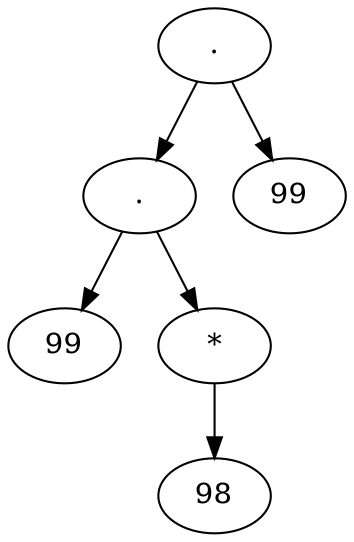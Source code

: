 digraph AST {
	Nb->N1;
	Na->N2;
	Nb->Na;
	Nc->Nb;
	Nc->N3;
	N1 [ label="99" ];
	N2 [ label="98" ];
	N3 [ label="99" ];
	Na [ label="*" ];
	Nb [ label="." ];
	Nc [ label="." ];

}
